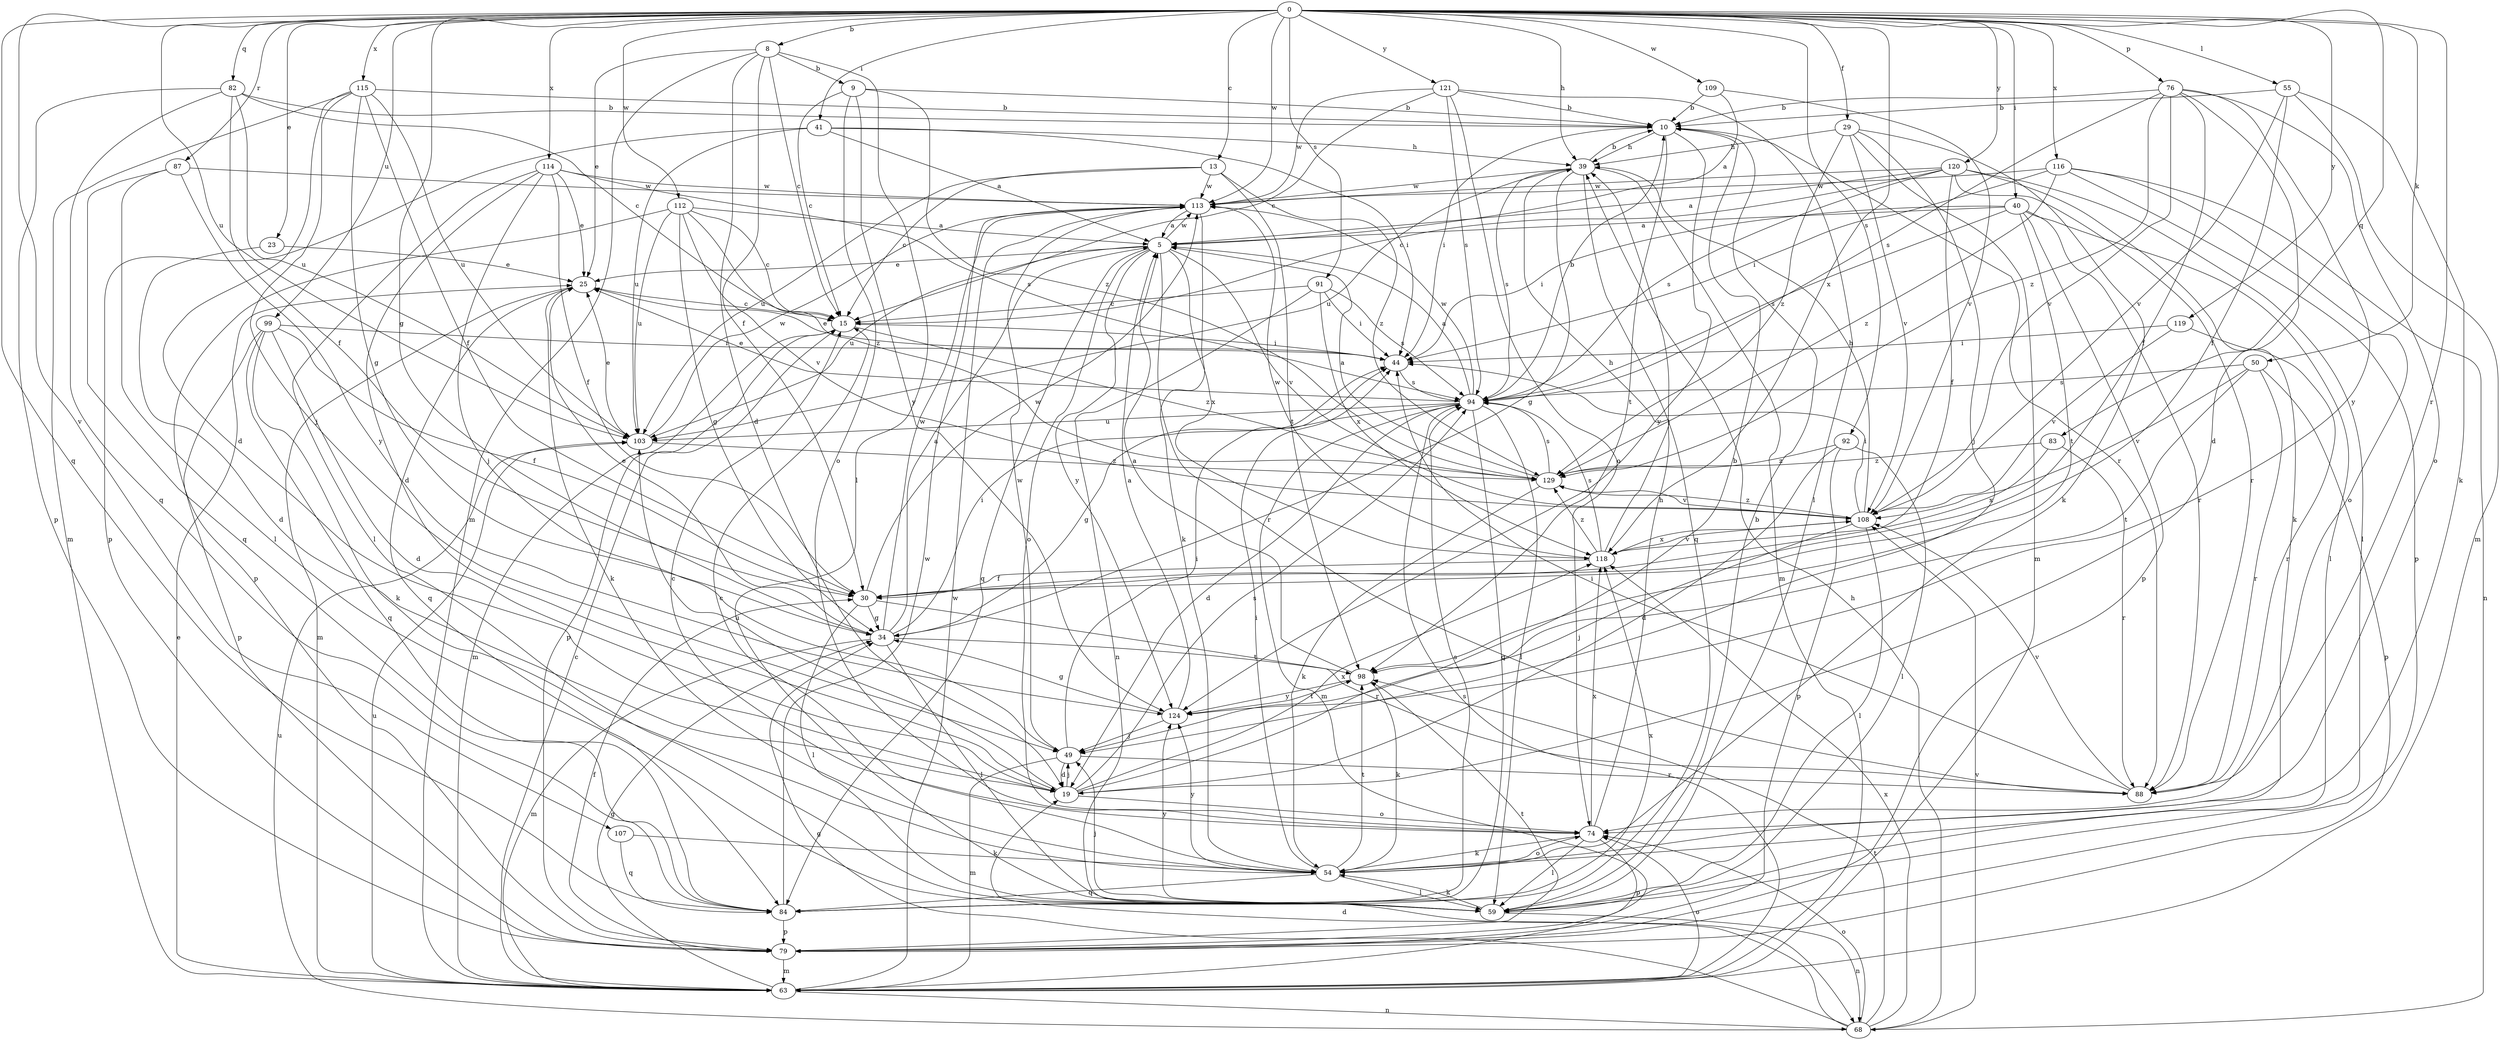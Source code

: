 strict digraph  {
0;
5;
8;
9;
10;
13;
15;
19;
23;
25;
29;
30;
34;
39;
40;
41;
44;
49;
50;
54;
55;
59;
63;
68;
74;
76;
79;
82;
83;
84;
87;
88;
91;
92;
94;
98;
99;
103;
107;
108;
109;
112;
113;
114;
115;
116;
118;
119;
120;
121;
124;
129;
0 -> 8  [label=b];
0 -> 13  [label=c];
0 -> 23  [label=e];
0 -> 29  [label=f];
0 -> 34  [label=g];
0 -> 39  [label=h];
0 -> 40  [label=i];
0 -> 41  [label=i];
0 -> 50  [label=k];
0 -> 55  [label=l];
0 -> 76  [label=p];
0 -> 82  [label=q];
0 -> 83  [label=q];
0 -> 84  [label=q];
0 -> 87  [label=r];
0 -> 88  [label=r];
0 -> 91  [label=s];
0 -> 92  [label=s];
0 -> 99  [label=u];
0 -> 103  [label=u];
0 -> 107  [label=v];
0 -> 109  [label=w];
0 -> 112  [label=w];
0 -> 113  [label=w];
0 -> 114  [label=x];
0 -> 115  [label=x];
0 -> 116  [label=x];
0 -> 118  [label=x];
0 -> 119  [label=y];
0 -> 120  [label=y];
0 -> 121  [label=y];
5 -> 25  [label=e];
5 -> 74  [label=o];
5 -> 84  [label=q];
5 -> 88  [label=r];
5 -> 103  [label=u];
5 -> 108  [label=v];
5 -> 113  [label=w];
5 -> 118  [label=x];
5 -> 124  [label=y];
8 -> 9  [label=b];
8 -> 15  [label=c];
8 -> 19  [label=d];
8 -> 25  [label=e];
8 -> 30  [label=f];
8 -> 59  [label=l];
8 -> 63  [label=m];
9 -> 10  [label=b];
9 -> 15  [label=c];
9 -> 74  [label=o];
9 -> 124  [label=y];
9 -> 129  [label=z];
10 -> 39  [label=h];
10 -> 44  [label=i];
10 -> 88  [label=r];
10 -> 98  [label=t];
10 -> 124  [label=y];
13 -> 15  [label=c];
13 -> 98  [label=t];
13 -> 103  [label=u];
13 -> 113  [label=w];
13 -> 129  [label=z];
15 -> 44  [label=i];
15 -> 63  [label=m];
15 -> 79  [label=p];
15 -> 129  [label=z];
19 -> 10  [label=b];
19 -> 49  [label=j];
19 -> 74  [label=o];
19 -> 94  [label=s];
19 -> 103  [label=u];
19 -> 118  [label=x];
23 -> 19  [label=d];
23 -> 25  [label=e];
25 -> 15  [label=c];
25 -> 54  [label=k];
25 -> 63  [label=m];
25 -> 84  [label=q];
29 -> 39  [label=h];
29 -> 49  [label=j];
29 -> 54  [label=k];
29 -> 63  [label=m];
29 -> 108  [label=v];
29 -> 129  [label=z];
30 -> 34  [label=g];
30 -> 59  [label=l];
30 -> 88  [label=r];
30 -> 113  [label=w];
34 -> 5  [label=a];
34 -> 25  [label=e];
34 -> 44  [label=i];
34 -> 59  [label=l];
34 -> 63  [label=m];
34 -> 98  [label=t];
34 -> 113  [label=w];
39 -> 10  [label=b];
39 -> 34  [label=g];
39 -> 63  [label=m];
39 -> 84  [label=q];
39 -> 94  [label=s];
39 -> 103  [label=u];
39 -> 113  [label=w];
40 -> 5  [label=a];
40 -> 44  [label=i];
40 -> 59  [label=l];
40 -> 79  [label=p];
40 -> 88  [label=r];
40 -> 94  [label=s];
40 -> 98  [label=t];
41 -> 5  [label=a];
41 -> 39  [label=h];
41 -> 44  [label=i];
41 -> 79  [label=p];
41 -> 103  [label=u];
44 -> 25  [label=e];
44 -> 94  [label=s];
49 -> 19  [label=d];
49 -> 44  [label=i];
49 -> 63  [label=m];
49 -> 88  [label=r];
49 -> 113  [label=w];
50 -> 79  [label=p];
50 -> 88  [label=r];
50 -> 94  [label=s];
50 -> 98  [label=t];
50 -> 108  [label=v];
54 -> 15  [label=c];
54 -> 44  [label=i];
54 -> 59  [label=l];
54 -> 74  [label=o];
54 -> 84  [label=q];
54 -> 98  [label=t];
54 -> 124  [label=y];
55 -> 10  [label=b];
55 -> 30  [label=f];
55 -> 54  [label=k];
55 -> 63  [label=m];
55 -> 108  [label=v];
59 -> 10  [label=b];
59 -> 49  [label=j];
59 -> 54  [label=k];
59 -> 68  [label=n];
59 -> 124  [label=y];
63 -> 15  [label=c];
63 -> 25  [label=e];
63 -> 34  [label=g];
63 -> 68  [label=n];
63 -> 74  [label=o];
63 -> 94  [label=s];
63 -> 103  [label=u];
63 -> 113  [label=w];
68 -> 19  [label=d];
68 -> 34  [label=g];
68 -> 39  [label=h];
68 -> 74  [label=o];
68 -> 98  [label=t];
68 -> 103  [label=u];
68 -> 108  [label=v];
68 -> 118  [label=x];
74 -> 15  [label=c];
74 -> 39  [label=h];
74 -> 54  [label=k];
74 -> 59  [label=l];
74 -> 79  [label=p];
74 -> 118  [label=x];
76 -> 10  [label=b];
76 -> 19  [label=d];
76 -> 30  [label=f];
76 -> 74  [label=o];
76 -> 94  [label=s];
76 -> 108  [label=v];
76 -> 124  [label=y];
76 -> 129  [label=z];
79 -> 30  [label=f];
79 -> 63  [label=m];
79 -> 98  [label=t];
82 -> 10  [label=b];
82 -> 15  [label=c];
82 -> 30  [label=f];
82 -> 79  [label=p];
82 -> 84  [label=q];
82 -> 103  [label=u];
83 -> 88  [label=r];
83 -> 118  [label=x];
83 -> 129  [label=z];
84 -> 79  [label=p];
84 -> 94  [label=s];
84 -> 113  [label=w];
84 -> 118  [label=x];
87 -> 59  [label=l];
87 -> 84  [label=q];
87 -> 113  [label=w];
87 -> 124  [label=y];
88 -> 44  [label=i];
88 -> 108  [label=v];
91 -> 15  [label=c];
91 -> 44  [label=i];
91 -> 68  [label=n];
91 -> 94  [label=s];
91 -> 118  [label=x];
92 -> 19  [label=d];
92 -> 59  [label=l];
92 -> 79  [label=p];
92 -> 129  [label=z];
94 -> 5  [label=a];
94 -> 10  [label=b];
94 -> 19  [label=d];
94 -> 25  [label=e];
94 -> 34  [label=g];
94 -> 59  [label=l];
94 -> 63  [label=m];
94 -> 84  [label=q];
94 -> 103  [label=u];
94 -> 113  [label=w];
98 -> 5  [label=a];
98 -> 54  [label=k];
98 -> 124  [label=y];
99 -> 19  [label=d];
99 -> 30  [label=f];
99 -> 44  [label=i];
99 -> 54  [label=k];
99 -> 79  [label=p];
99 -> 84  [label=q];
103 -> 25  [label=e];
103 -> 113  [label=w];
103 -> 129  [label=z];
107 -> 54  [label=k];
107 -> 84  [label=q];
108 -> 39  [label=h];
108 -> 44  [label=i];
108 -> 49  [label=j];
108 -> 59  [label=l];
108 -> 118  [label=x];
108 -> 129  [label=z];
109 -> 5  [label=a];
109 -> 10  [label=b];
109 -> 108  [label=v];
112 -> 5  [label=a];
112 -> 15  [label=c];
112 -> 34  [label=g];
112 -> 79  [label=p];
112 -> 103  [label=u];
112 -> 108  [label=v];
112 -> 129  [label=z];
113 -> 5  [label=a];
113 -> 54  [label=k];
114 -> 19  [label=d];
114 -> 25  [label=e];
114 -> 30  [label=f];
114 -> 49  [label=j];
114 -> 59  [label=l];
114 -> 94  [label=s];
114 -> 113  [label=w];
115 -> 10  [label=b];
115 -> 19  [label=d];
115 -> 30  [label=f];
115 -> 34  [label=g];
115 -> 49  [label=j];
115 -> 63  [label=m];
115 -> 103  [label=u];
116 -> 44  [label=i];
116 -> 68  [label=n];
116 -> 74  [label=o];
116 -> 79  [label=p];
116 -> 113  [label=w];
116 -> 129  [label=z];
118 -> 30  [label=f];
118 -> 39  [label=h];
118 -> 94  [label=s];
118 -> 108  [label=v];
118 -> 113  [label=w];
118 -> 129  [label=z];
119 -> 44  [label=i];
119 -> 88  [label=r];
119 -> 108  [label=v];
120 -> 5  [label=a];
120 -> 15  [label=c];
120 -> 30  [label=f];
120 -> 54  [label=k];
120 -> 59  [label=l];
120 -> 88  [label=r];
120 -> 94  [label=s];
120 -> 113  [label=w];
121 -> 10  [label=b];
121 -> 15  [label=c];
121 -> 59  [label=l];
121 -> 74  [label=o];
121 -> 94  [label=s];
121 -> 113  [label=w];
124 -> 5  [label=a];
124 -> 34  [label=g];
124 -> 49  [label=j];
124 -> 98  [label=t];
129 -> 5  [label=a];
129 -> 54  [label=k];
129 -> 94  [label=s];
129 -> 108  [label=v];
}
